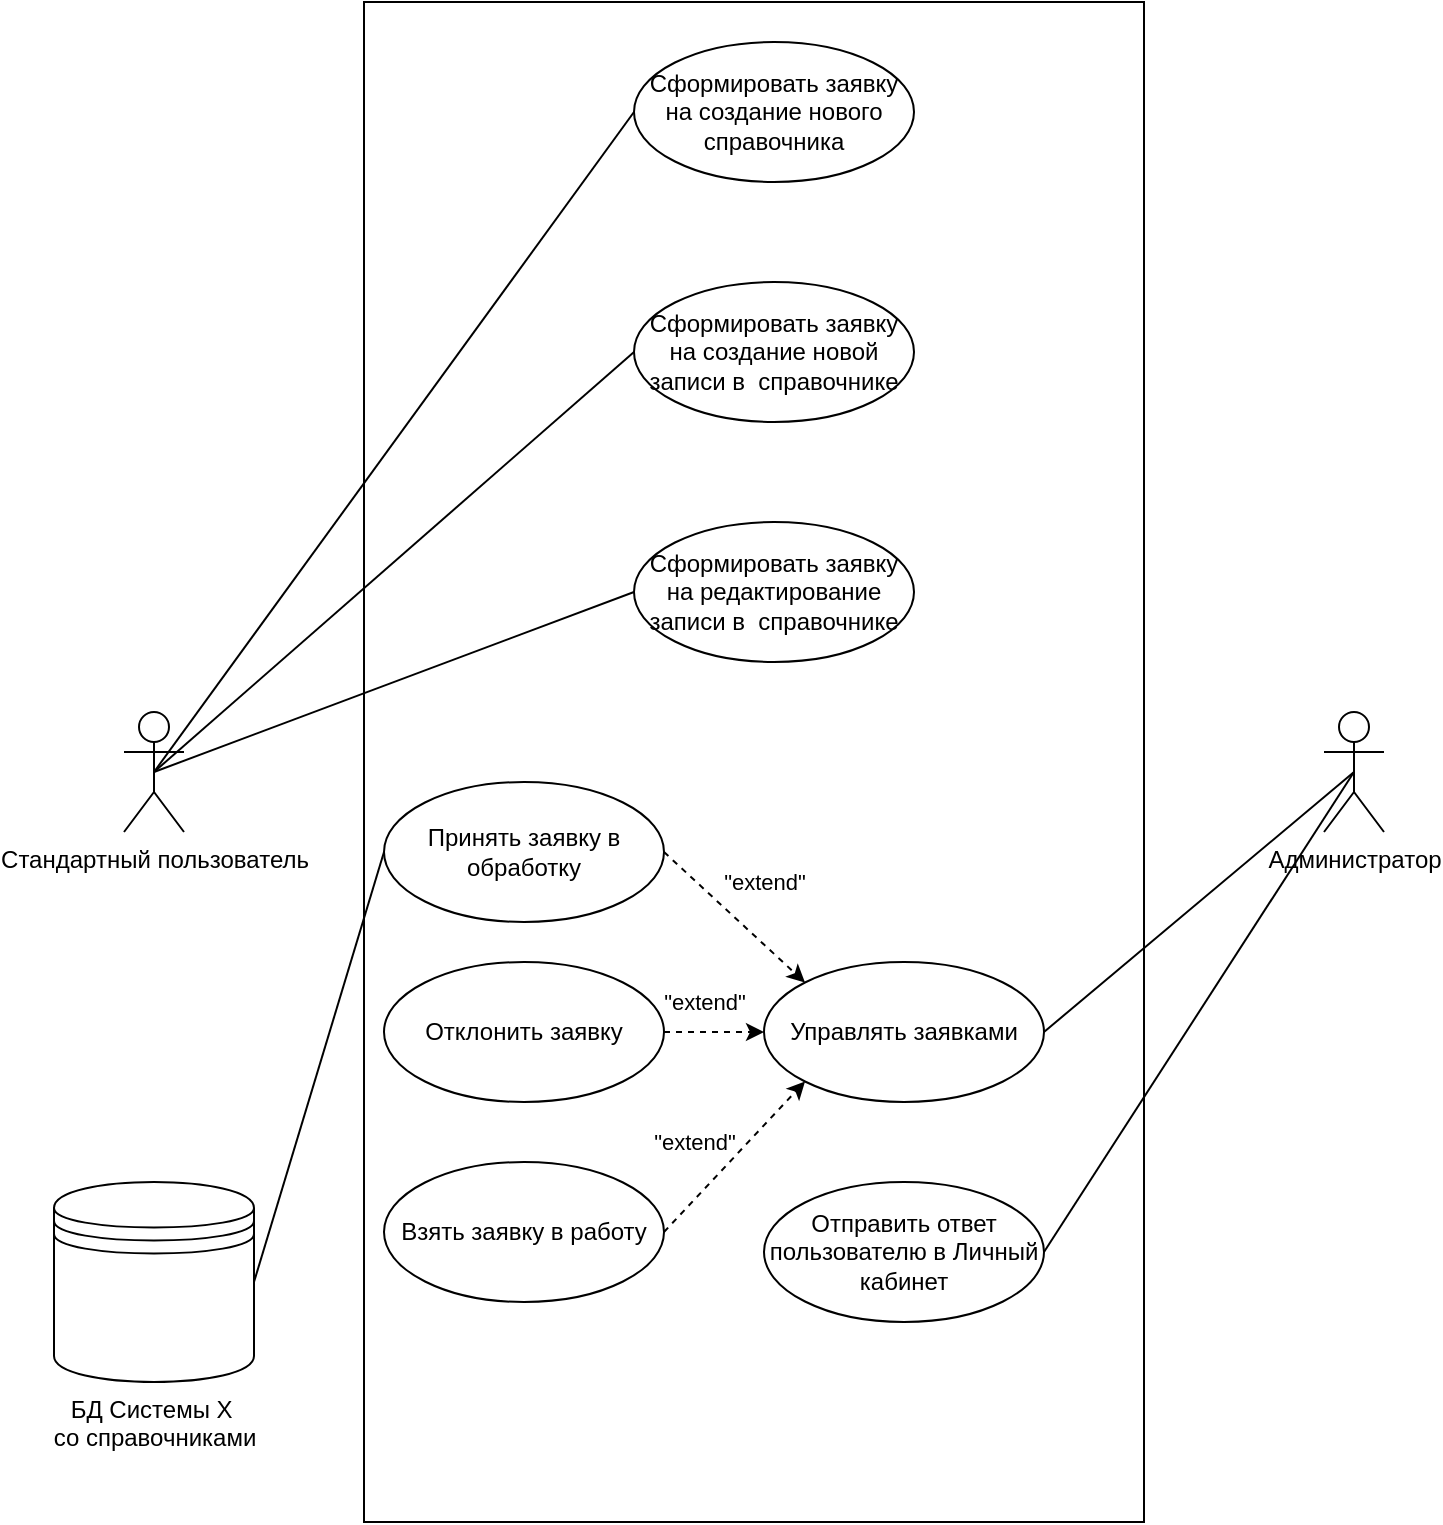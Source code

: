 <mxfile version="24.7.12">
  <diagram name="Страница — 1" id="W9piKHdOO3gh-nqHFyr9">
    <mxGraphModel dx="1095" dy="584" grid="1" gridSize="10" guides="1" tooltips="1" connect="1" arrows="1" fold="1" page="1" pageScale="1" pageWidth="827" pageHeight="1169" math="0" shadow="0">
      <root>
        <mxCell id="0" />
        <mxCell id="1" parent="0" />
        <mxCell id="Sw2GpvtBc1ML-Zhf_zwb-1" value="Стандартный пользователь" style="shape=umlActor;verticalLabelPosition=bottom;verticalAlign=top;html=1;" vertex="1" parent="1">
          <mxGeometry x="110" y="555" width="30" height="60" as="geometry" />
        </mxCell>
        <mxCell id="Sw2GpvtBc1ML-Zhf_zwb-5" value="Администратор" style="shape=umlActor;verticalLabelPosition=bottom;verticalAlign=top;html=1;" vertex="1" parent="1">
          <mxGeometry x="710" y="555" width="30" height="60" as="geometry" />
        </mxCell>
        <mxCell id="Sw2GpvtBc1ML-Zhf_zwb-12" value="" style="rounded=0;whiteSpace=wrap;html=1;fillColor=none;" vertex="1" parent="1">
          <mxGeometry x="230" y="200" width="390" height="760" as="geometry" />
        </mxCell>
        <mxCell id="Sw2GpvtBc1ML-Zhf_zwb-13" value="Сформировать заявку на создание нового справочника" style="ellipse;whiteSpace=wrap;html=1;" vertex="1" parent="1">
          <mxGeometry x="365" y="220" width="140" height="70" as="geometry" />
        </mxCell>
        <mxCell id="Sw2GpvtBc1ML-Zhf_zwb-14" value="Сформировать заявку на создание новой записи в&amp;nbsp; справочнике" style="ellipse;whiteSpace=wrap;html=1;" vertex="1" parent="1">
          <mxGeometry x="365" y="340" width="140" height="70" as="geometry" />
        </mxCell>
        <mxCell id="Sw2GpvtBc1ML-Zhf_zwb-15" value="Сформировать заявку на редактирование записи в&amp;nbsp; справочнике" style="ellipse;whiteSpace=wrap;html=1;" vertex="1" parent="1">
          <mxGeometry x="365" y="460" width="140" height="70" as="geometry" />
        </mxCell>
        <mxCell id="Sw2GpvtBc1ML-Zhf_zwb-23" value="Принять заявку в обработку" style="ellipse;whiteSpace=wrap;html=1;" vertex="1" parent="1">
          <mxGeometry x="240" y="590" width="140" height="70" as="geometry" />
        </mxCell>
        <mxCell id="Sw2GpvtBc1ML-Zhf_zwb-24" value="Отклонить заявку" style="ellipse;whiteSpace=wrap;html=1;" vertex="1" parent="1">
          <mxGeometry x="240" y="680" width="140" height="70" as="geometry" />
        </mxCell>
        <mxCell id="Sw2GpvtBc1ML-Zhf_zwb-25" value="Взять заявку в работу" style="ellipse;whiteSpace=wrap;html=1;" vertex="1" parent="1">
          <mxGeometry x="240" y="780" width="140" height="70" as="geometry" />
        </mxCell>
        <mxCell id="Sw2GpvtBc1ML-Zhf_zwb-29" value="" style="endArrow=none;html=1;rounded=0;exitX=0.5;exitY=0.5;exitDx=0;exitDy=0;exitPerimeter=0;entryX=0;entryY=0.5;entryDx=0;entryDy=0;" edge="1" parent="1" source="Sw2GpvtBc1ML-Zhf_zwb-1" target="Sw2GpvtBc1ML-Zhf_zwb-13">
          <mxGeometry width="50" height="50" relative="1" as="geometry">
            <mxPoint x="300" y="590" as="sourcePoint" />
            <mxPoint x="350" y="540" as="targetPoint" />
          </mxGeometry>
        </mxCell>
        <mxCell id="Sw2GpvtBc1ML-Zhf_zwb-32" value="" style="endArrow=none;html=1;rounded=0;exitX=0.5;exitY=0.5;exitDx=0;exitDy=0;exitPerimeter=0;entryX=0;entryY=0.5;entryDx=0;entryDy=0;" edge="1" parent="1" source="Sw2GpvtBc1ML-Zhf_zwb-1" target="Sw2GpvtBc1ML-Zhf_zwb-14">
          <mxGeometry width="50" height="50" relative="1" as="geometry">
            <mxPoint x="135" y="595" as="sourcePoint" />
            <mxPoint x="365" y="265" as="targetPoint" />
          </mxGeometry>
        </mxCell>
        <mxCell id="Sw2GpvtBc1ML-Zhf_zwb-33" value="" style="endArrow=none;html=1;rounded=0;exitX=0.5;exitY=0.5;exitDx=0;exitDy=0;exitPerimeter=0;entryX=0;entryY=0.5;entryDx=0;entryDy=0;" edge="1" parent="1" source="Sw2GpvtBc1ML-Zhf_zwb-1" target="Sw2GpvtBc1ML-Zhf_zwb-15">
          <mxGeometry width="50" height="50" relative="1" as="geometry">
            <mxPoint x="145" y="605" as="sourcePoint" />
            <mxPoint x="375" y="275" as="targetPoint" />
          </mxGeometry>
        </mxCell>
        <mxCell id="Sw2GpvtBc1ML-Zhf_zwb-38" value="Отправить ответ пользователю в Личный кабинет" style="ellipse;whiteSpace=wrap;html=1;" vertex="1" parent="1">
          <mxGeometry x="430" y="790" width="140" height="70" as="geometry" />
        </mxCell>
        <mxCell id="Sw2GpvtBc1ML-Zhf_zwb-39" value="" style="endArrow=none;html=1;rounded=0;exitX=0.5;exitY=0.5;exitDx=0;exitDy=0;exitPerimeter=0;entryX=1;entryY=0.5;entryDx=0;entryDy=0;" edge="1" parent="1" source="Sw2GpvtBc1ML-Zhf_zwb-5" target="Sw2GpvtBc1ML-Zhf_zwb-38">
          <mxGeometry width="50" height="50" relative="1" as="geometry">
            <mxPoint x="735" y="595" as="sourcePoint" />
            <mxPoint x="515" y="835" as="targetPoint" />
          </mxGeometry>
        </mxCell>
        <mxCell id="Sw2GpvtBc1ML-Zhf_zwb-44" value="Управлять заявками" style="ellipse;whiteSpace=wrap;html=1;" vertex="1" parent="1">
          <mxGeometry x="430" y="680" width="140" height="70" as="geometry" />
        </mxCell>
        <mxCell id="Sw2GpvtBc1ML-Zhf_zwb-45" value="" style="endArrow=classic;html=1;rounded=0;dashed=1;exitX=1;exitY=0.5;exitDx=0;exitDy=0;entryX=0;entryY=0;entryDx=0;entryDy=0;" edge="1" parent="1" source="Sw2GpvtBc1ML-Zhf_zwb-23" target="Sw2GpvtBc1ML-Zhf_zwb-44">
          <mxGeometry width="50" height="50" relative="1" as="geometry">
            <mxPoint x="500" y="564.8" as="sourcePoint" />
            <mxPoint x="430" y="660.0" as="targetPoint" />
          </mxGeometry>
        </mxCell>
        <mxCell id="Sw2GpvtBc1ML-Zhf_zwb-49" value="&quot;extend&quot;" style="edgeLabel;html=1;align=center;verticalAlign=middle;resizable=0;points=[];rotation=0;" vertex="1" connectable="0" parent="Sw2GpvtBc1ML-Zhf_zwb-45">
          <mxGeometry x="-0.007" relative="1" as="geometry">
            <mxPoint x="15" y="-18" as="offset" />
          </mxGeometry>
        </mxCell>
        <mxCell id="Sw2GpvtBc1ML-Zhf_zwb-46" value="" style="endArrow=classic;html=1;rounded=0;dashed=1;exitX=1;exitY=0.5;exitDx=0;exitDy=0;entryX=0;entryY=0.5;entryDx=0;entryDy=0;" edge="1" parent="1" source="Sw2GpvtBc1ML-Zhf_zwb-24" target="Sw2GpvtBc1ML-Zhf_zwb-44">
          <mxGeometry width="50" height="50" relative="1" as="geometry">
            <mxPoint x="400" y="635" as="sourcePoint" />
            <mxPoint x="461" y="690" as="targetPoint" />
          </mxGeometry>
        </mxCell>
        <mxCell id="Sw2GpvtBc1ML-Zhf_zwb-52" value="&quot;extend&quot;" style="edgeLabel;html=1;align=center;verticalAlign=middle;resizable=0;points=[];" vertex="1" connectable="0" parent="Sw2GpvtBc1ML-Zhf_zwb-46">
          <mxGeometry x="-0.329" y="3" relative="1" as="geometry">
            <mxPoint x="3" y="-12" as="offset" />
          </mxGeometry>
        </mxCell>
        <mxCell id="Sw2GpvtBc1ML-Zhf_zwb-47" value="" style="endArrow=classic;html=1;rounded=0;dashed=1;exitX=1;exitY=0.5;exitDx=0;exitDy=0;entryX=0;entryY=1;entryDx=0;entryDy=0;" edge="1" parent="1" source="Sw2GpvtBc1ML-Zhf_zwb-25" target="Sw2GpvtBc1ML-Zhf_zwb-44">
          <mxGeometry width="50" height="50" relative="1" as="geometry">
            <mxPoint x="400" y="635" as="sourcePoint" />
            <mxPoint x="461" y="690" as="targetPoint" />
          </mxGeometry>
        </mxCell>
        <mxCell id="Sw2GpvtBc1ML-Zhf_zwb-53" value="&quot;extend&quot;" style="edgeLabel;html=1;align=center;verticalAlign=middle;resizable=0;points=[];" vertex="1" connectable="0" parent="Sw2GpvtBc1ML-Zhf_zwb-47">
          <mxGeometry x="-0.093" y="-1" relative="1" as="geometry">
            <mxPoint x="-18" y="-12" as="offset" />
          </mxGeometry>
        </mxCell>
        <mxCell id="Sw2GpvtBc1ML-Zhf_zwb-48" value="" style="endArrow=none;html=1;rounded=0;exitX=0.5;exitY=0.5;exitDx=0;exitDy=0;exitPerimeter=0;entryX=1;entryY=0.5;entryDx=0;entryDy=0;" edge="1" parent="1" source="Sw2GpvtBc1ML-Zhf_zwb-5" target="Sw2GpvtBc1ML-Zhf_zwb-44">
          <mxGeometry width="50" height="50" relative="1" as="geometry">
            <mxPoint x="735" y="595" as="sourcePoint" />
            <mxPoint x="515" y="915" as="targetPoint" />
          </mxGeometry>
        </mxCell>
        <mxCell id="Sw2GpvtBc1ML-Zhf_zwb-60" value="БД Системы X&amp;nbsp;&lt;div&gt;со справочниками&lt;/div&gt;" style="shape=datastore;html=1;labelPosition=center;verticalLabelPosition=bottom;align=center;verticalAlign=top;" vertex="1" parent="1">
          <mxGeometry x="75" y="790" width="100" height="100" as="geometry" />
        </mxCell>
        <mxCell id="Sw2GpvtBc1ML-Zhf_zwb-61" value="" style="endArrow=none;html=1;rounded=0;exitX=0;exitY=0.5;exitDx=0;exitDy=0;entryX=1;entryY=0.5;entryDx=0;entryDy=0;" edge="1" parent="1" source="Sw2GpvtBc1ML-Zhf_zwb-23" target="Sw2GpvtBc1ML-Zhf_zwb-60">
          <mxGeometry width="50" height="50" relative="1" as="geometry">
            <mxPoint x="95" y="620" as="sourcePoint" />
            <mxPoint x="-60" y="860" as="targetPoint" />
          </mxGeometry>
        </mxCell>
      </root>
    </mxGraphModel>
  </diagram>
</mxfile>
